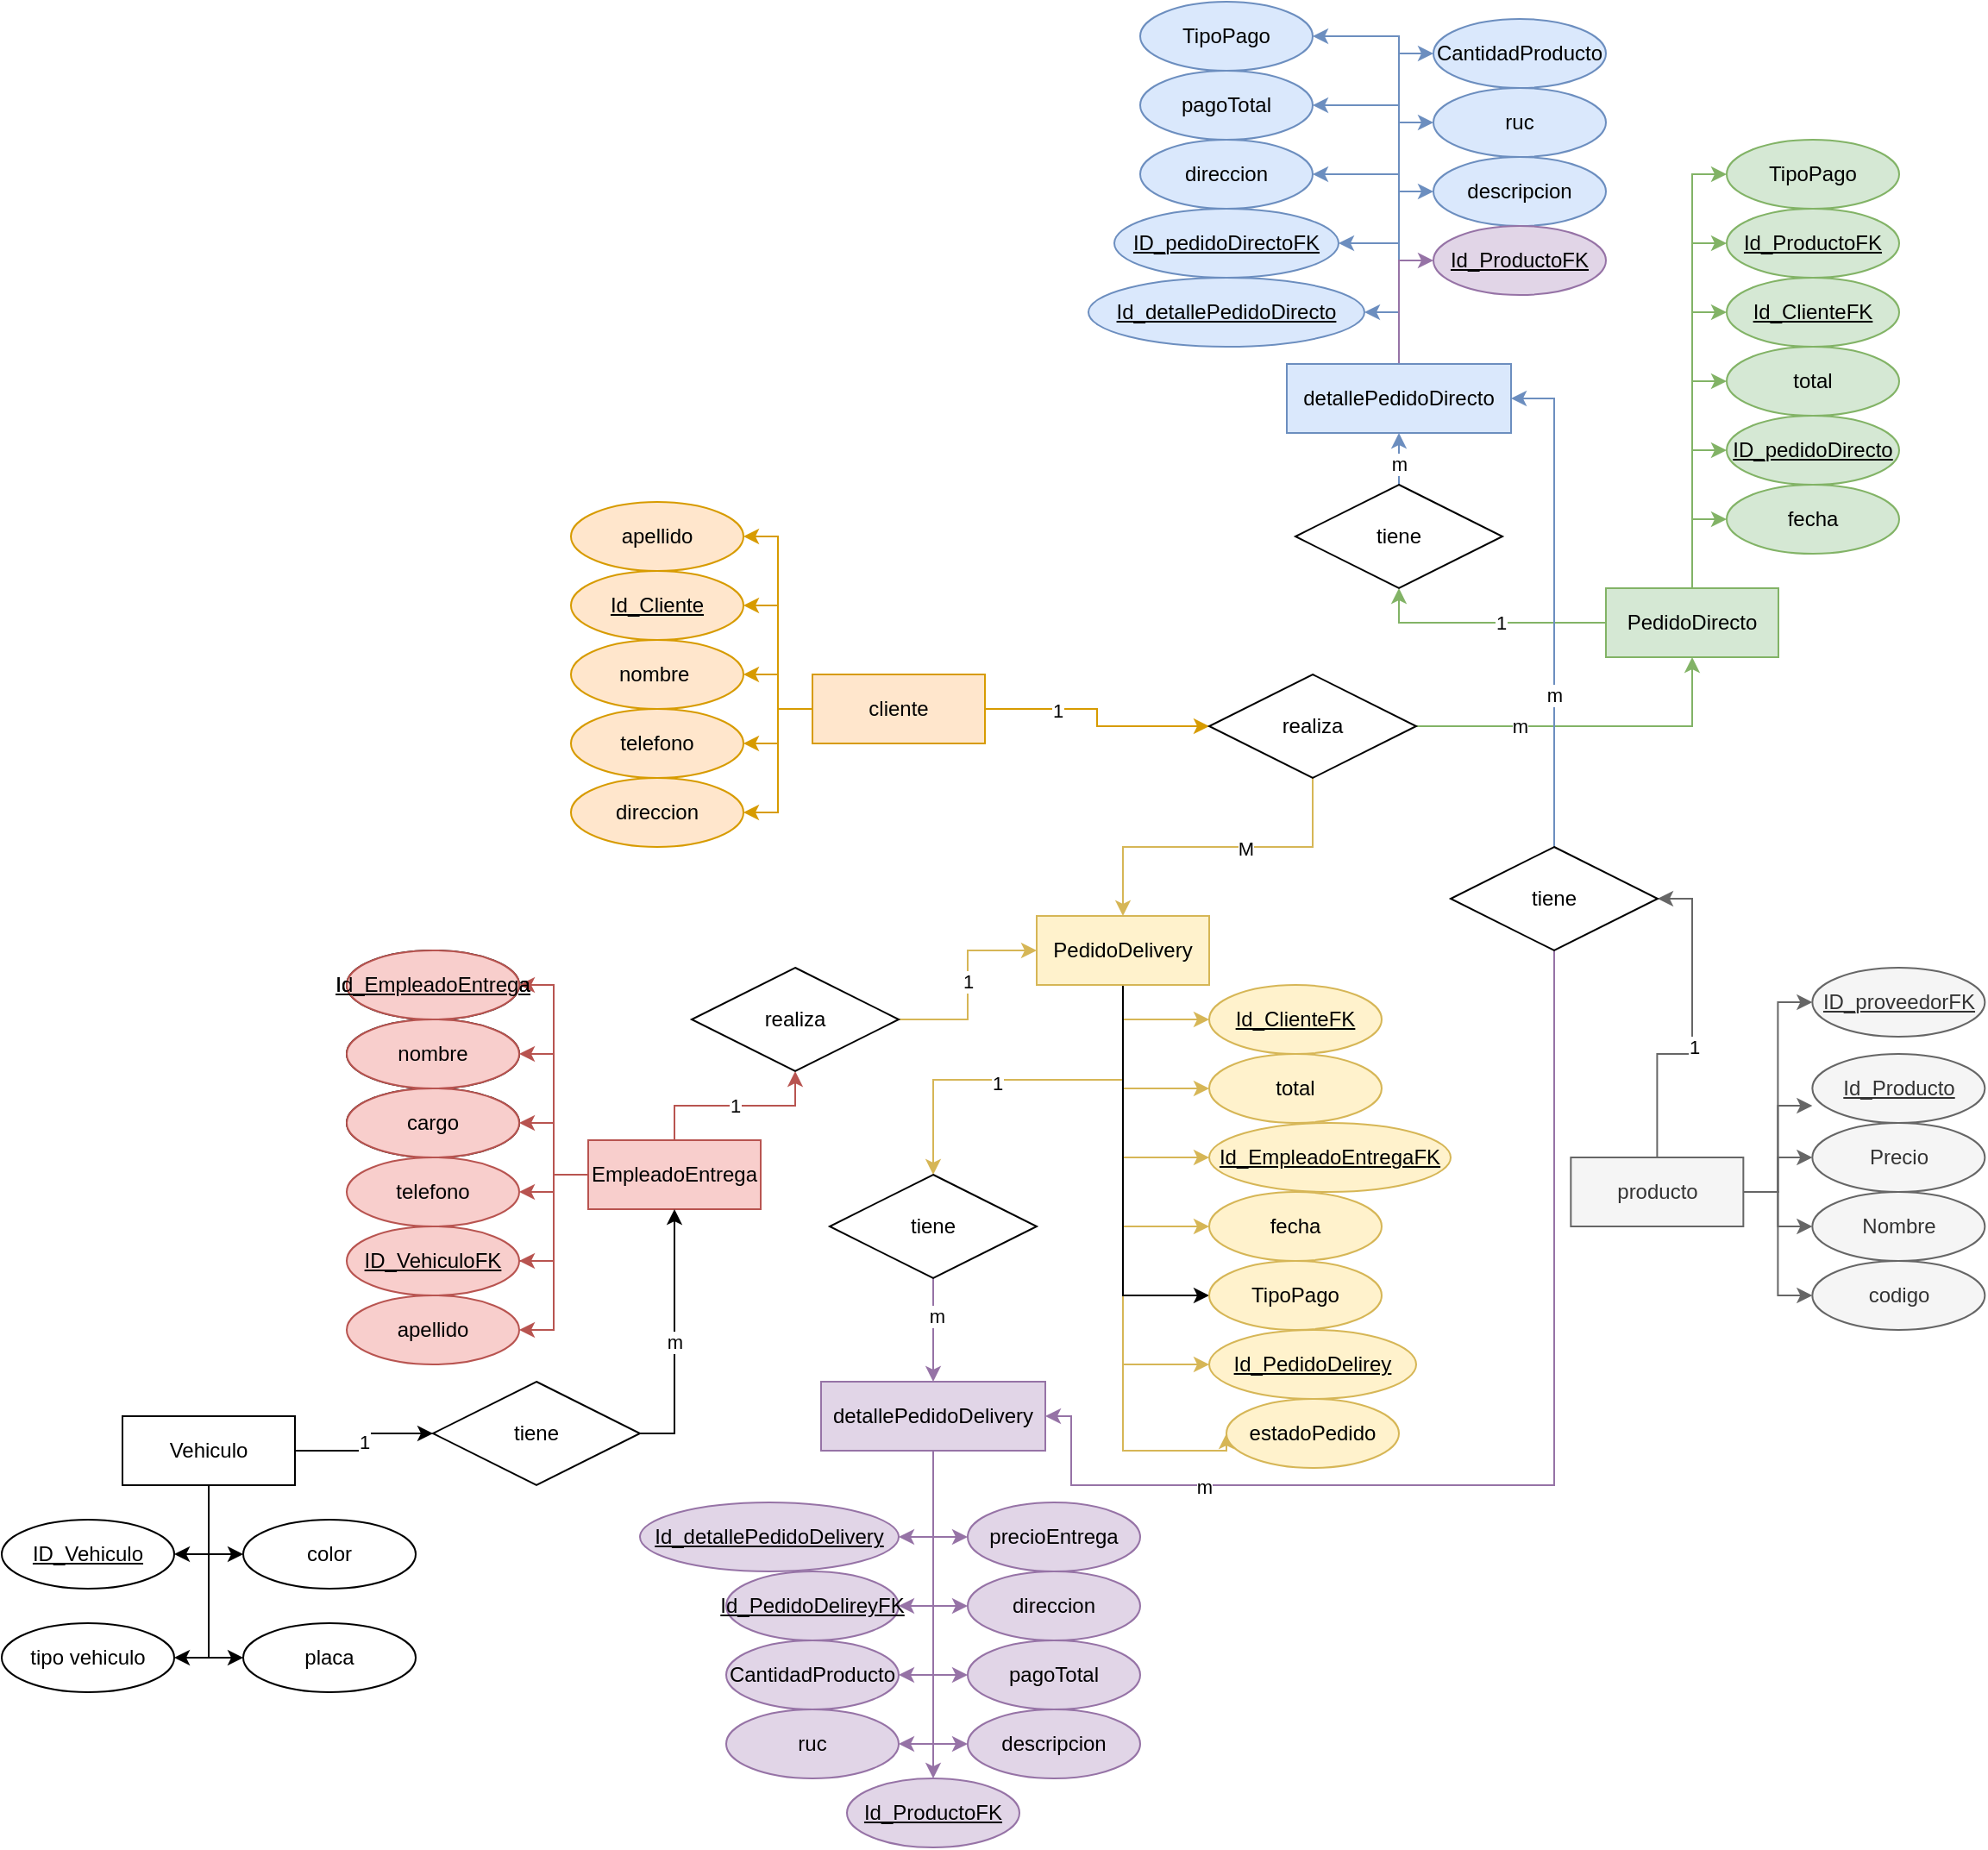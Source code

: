 <mxfile version="24.2.3" type="github">
  <diagram id="R2lEEEUBdFMjLlhIrx00" name="Page-1">
    <mxGraphModel dx="1793" dy="965" grid="1" gridSize="10" guides="1" tooltips="1" connect="1" arrows="1" fold="1" page="1" pageScale="1" pageWidth="850" pageHeight="1100" math="0" shadow="0" extFonts="Permanent Marker^https://fonts.googleapis.com/css?family=Permanent+Marker">
      <root>
        <mxCell id="0" />
        <mxCell id="1" parent="0" />
        <mxCell id="6cnE88lLgjxlfKHk2xWr-20" style="edgeStyle=orthogonalEdgeStyle;rounded=0;orthogonalLoop=1;jettySize=auto;html=1;entryX=1;entryY=0.5;entryDx=0;entryDy=0;fillColor=#ffe6cc;strokeColor=#d79b00;" edge="1" parent="1" source="6cnE88lLgjxlfKHk2xWr-2" target="6cnE88lLgjxlfKHk2xWr-16">
          <mxGeometry relative="1" as="geometry" />
        </mxCell>
        <mxCell id="6cnE88lLgjxlfKHk2xWr-21" style="edgeStyle=orthogonalEdgeStyle;rounded=0;orthogonalLoop=1;jettySize=auto;html=1;entryX=1;entryY=0.5;entryDx=0;entryDy=0;fillColor=#ffe6cc;strokeColor=#d79b00;" edge="1" parent="1" source="6cnE88lLgjxlfKHk2xWr-2" target="6cnE88lLgjxlfKHk2xWr-17">
          <mxGeometry relative="1" as="geometry" />
        </mxCell>
        <mxCell id="6cnE88lLgjxlfKHk2xWr-23" style="edgeStyle=orthogonalEdgeStyle;rounded=0;orthogonalLoop=1;jettySize=auto;html=1;entryX=1;entryY=0.5;entryDx=0;entryDy=0;fillColor=#ffe6cc;strokeColor=#d79b00;" edge="1" parent="1" source="6cnE88lLgjxlfKHk2xWr-2" target="6cnE88lLgjxlfKHk2xWr-18">
          <mxGeometry relative="1" as="geometry" />
        </mxCell>
        <mxCell id="6cnE88lLgjxlfKHk2xWr-24" style="edgeStyle=orthogonalEdgeStyle;rounded=0;orthogonalLoop=1;jettySize=auto;html=1;entryX=1;entryY=0.5;entryDx=0;entryDy=0;fillColor=#ffe6cc;strokeColor=#d79b00;" edge="1" parent="1" source="6cnE88lLgjxlfKHk2xWr-2" target="6cnE88lLgjxlfKHk2xWr-19">
          <mxGeometry relative="1" as="geometry" />
        </mxCell>
        <mxCell id="6cnE88lLgjxlfKHk2xWr-31" value="" style="edgeStyle=orthogonalEdgeStyle;rounded=0;orthogonalLoop=1;jettySize=auto;html=1;fillColor=#ffe6cc;strokeColor=#d79b00;" edge="1" parent="1" source="6cnE88lLgjxlfKHk2xWr-2" target="6cnE88lLgjxlfKHk2xWr-5">
          <mxGeometry relative="1" as="geometry" />
        </mxCell>
        <mxCell id="6cnE88lLgjxlfKHk2xWr-34" value="1" style="edgeLabel;html=1;align=center;verticalAlign=middle;resizable=0;points=[];" vertex="1" connectable="0" parent="6cnE88lLgjxlfKHk2xWr-31">
          <mxGeometry x="-0.407" y="-1" relative="1" as="geometry">
            <mxPoint as="offset" />
          </mxGeometry>
        </mxCell>
        <mxCell id="6cnE88lLgjxlfKHk2xWr-182" style="edgeStyle=orthogonalEdgeStyle;rounded=0;orthogonalLoop=1;jettySize=auto;html=1;entryX=1;entryY=0.5;entryDx=0;entryDy=0;fillColor=#ffe6cc;strokeColor=#d79b00;" edge="1" parent="1" source="6cnE88lLgjxlfKHk2xWr-2" target="6cnE88lLgjxlfKHk2xWr-181">
          <mxGeometry relative="1" as="geometry" />
        </mxCell>
        <mxCell id="6cnE88lLgjxlfKHk2xWr-2" value="cliente" style="whiteSpace=wrap;html=1;align=center;fillColor=#ffe6cc;strokeColor=#d79b00;" vertex="1" parent="1">
          <mxGeometry x="1020" y="420" width="100" height="40" as="geometry" />
        </mxCell>
        <mxCell id="6cnE88lLgjxlfKHk2xWr-35" style="edgeStyle=orthogonalEdgeStyle;rounded=0;orthogonalLoop=1;jettySize=auto;html=1;entryX=0;entryY=0.5;entryDx=0;entryDy=0;fillColor=#d5e8d4;strokeColor=#82b366;" edge="1" parent="1" source="6cnE88lLgjxlfKHk2xWr-3" target="6cnE88lLgjxlfKHk2xWr-29">
          <mxGeometry relative="1" as="geometry" />
        </mxCell>
        <mxCell id="6cnE88lLgjxlfKHk2xWr-36" style="edgeStyle=orthogonalEdgeStyle;rounded=0;orthogonalLoop=1;jettySize=auto;html=1;entryX=0;entryY=0.5;entryDx=0;entryDy=0;fillColor=#d5e8d4;strokeColor=#82b366;" edge="1" parent="1" source="6cnE88lLgjxlfKHk2xWr-3" target="6cnE88lLgjxlfKHk2xWr-28">
          <mxGeometry relative="1" as="geometry" />
        </mxCell>
        <mxCell id="6cnE88lLgjxlfKHk2xWr-37" style="edgeStyle=orthogonalEdgeStyle;rounded=0;orthogonalLoop=1;jettySize=auto;html=1;entryX=0;entryY=0.5;entryDx=0;entryDy=0;fillColor=#d5e8d4;strokeColor=#82b366;" edge="1" parent="1" source="6cnE88lLgjxlfKHk2xWr-3" target="6cnE88lLgjxlfKHk2xWr-30">
          <mxGeometry relative="1" as="geometry" />
        </mxCell>
        <mxCell id="6cnE88lLgjxlfKHk2xWr-67" style="edgeStyle=orthogonalEdgeStyle;rounded=0;orthogonalLoop=1;jettySize=auto;html=1;entryX=0;entryY=0.5;entryDx=0;entryDy=0;fillColor=#d5e8d4;strokeColor=#82b366;" edge="1" parent="1" source="6cnE88lLgjxlfKHk2xWr-3" target="6cnE88lLgjxlfKHk2xWr-41">
          <mxGeometry relative="1" as="geometry" />
        </mxCell>
        <mxCell id="6cnE88lLgjxlfKHk2xWr-68" style="edgeStyle=orthogonalEdgeStyle;rounded=0;orthogonalLoop=1;jettySize=auto;html=1;entryX=0;entryY=0.5;entryDx=0;entryDy=0;fillColor=#d5e8d4;strokeColor=#82b366;" edge="1" parent="1" source="6cnE88lLgjxlfKHk2xWr-3" target="6cnE88lLgjxlfKHk2xWr-64">
          <mxGeometry relative="1" as="geometry" />
        </mxCell>
        <mxCell id="6cnE88lLgjxlfKHk2xWr-117" style="edgeStyle=orthogonalEdgeStyle;rounded=0;orthogonalLoop=1;jettySize=auto;html=1;entryX=0.5;entryY=1;entryDx=0;entryDy=0;fillColor=#d5e8d4;strokeColor=#82b366;" edge="1" parent="1" source="6cnE88lLgjxlfKHk2xWr-3" target="6cnE88lLgjxlfKHk2xWr-116">
          <mxGeometry relative="1" as="geometry" />
        </mxCell>
        <mxCell id="6cnE88lLgjxlfKHk2xWr-143" value="1" style="edgeLabel;html=1;align=center;verticalAlign=middle;resizable=0;points=[];" vertex="1" connectable="0" parent="6cnE88lLgjxlfKHk2xWr-117">
          <mxGeometry x="-0.123" relative="1" as="geometry">
            <mxPoint as="offset" />
          </mxGeometry>
        </mxCell>
        <mxCell id="6cnE88lLgjxlfKHk2xWr-218" style="edgeStyle=orthogonalEdgeStyle;rounded=0;orthogonalLoop=1;jettySize=auto;html=1;entryX=0;entryY=0.5;entryDx=0;entryDy=0;fillColor=#d5e8d4;strokeColor=#82b366;" edge="1" parent="1" source="6cnE88lLgjxlfKHk2xWr-3" target="6cnE88lLgjxlfKHk2xWr-217">
          <mxGeometry relative="1" as="geometry" />
        </mxCell>
        <mxCell id="6cnE88lLgjxlfKHk2xWr-3" value="PedidoDirecto" style="whiteSpace=wrap;html=1;align=center;fillColor=#d5e8d4;strokeColor=#82b366;" vertex="1" parent="1">
          <mxGeometry x="1480" y="370" width="100" height="40" as="geometry" />
        </mxCell>
        <mxCell id="6cnE88lLgjxlfKHk2xWr-32" value="" style="edgeStyle=orthogonalEdgeStyle;rounded=0;orthogonalLoop=1;jettySize=auto;html=1;fillColor=#d5e8d4;strokeColor=#82b366;" edge="1" parent="1" source="6cnE88lLgjxlfKHk2xWr-5" target="6cnE88lLgjxlfKHk2xWr-3">
          <mxGeometry relative="1" as="geometry" />
        </mxCell>
        <mxCell id="6cnE88lLgjxlfKHk2xWr-33" value="m" style="edgeLabel;html=1;align=center;verticalAlign=middle;resizable=0;points=[];" vertex="1" connectable="0" parent="6cnE88lLgjxlfKHk2xWr-32">
          <mxGeometry x="-0.407" relative="1" as="geometry">
            <mxPoint as="offset" />
          </mxGeometry>
        </mxCell>
        <mxCell id="6cnE88lLgjxlfKHk2xWr-44" style="edgeStyle=orthogonalEdgeStyle;rounded=0;orthogonalLoop=1;jettySize=auto;html=1;entryX=0.5;entryY=0;entryDx=0;entryDy=0;fillColor=#fff2cc;strokeColor=#d6b656;" edge="1" parent="1" source="6cnE88lLgjxlfKHk2xWr-5" target="6cnE88lLgjxlfKHk2xWr-43">
          <mxGeometry relative="1" as="geometry" />
        </mxCell>
        <mxCell id="6cnE88lLgjxlfKHk2xWr-45" value="M" style="edgeLabel;html=1;align=center;verticalAlign=middle;resizable=0;points=[];" vertex="1" connectable="0" parent="6cnE88lLgjxlfKHk2xWr-44">
          <mxGeometry x="-0.161" y="1" relative="1" as="geometry">
            <mxPoint as="offset" />
          </mxGeometry>
        </mxCell>
        <mxCell id="6cnE88lLgjxlfKHk2xWr-5" value="realiza" style="shape=rhombus;perimeter=rhombusPerimeter;whiteSpace=wrap;html=1;align=center;" vertex="1" parent="1">
          <mxGeometry x="1250" y="420" width="120" height="60" as="geometry" />
        </mxCell>
        <mxCell id="6cnE88lLgjxlfKHk2xWr-73" style="edgeStyle=orthogonalEdgeStyle;rounded=0;orthogonalLoop=1;jettySize=auto;html=1;entryX=1;entryY=0.5;entryDx=0;entryDy=0;fillColor=#f5f5f5;strokeColor=#666666;" edge="1" parent="1" source="6cnE88lLgjxlfKHk2xWr-10" target="6cnE88lLgjxlfKHk2xWr-72">
          <mxGeometry relative="1" as="geometry" />
        </mxCell>
        <mxCell id="6cnE88lLgjxlfKHk2xWr-77" value="1" style="edgeLabel;html=1;align=center;verticalAlign=middle;resizable=0;points=[];" vertex="1" connectable="0" parent="6cnE88lLgjxlfKHk2xWr-73">
          <mxGeometry x="-0.109" y="-1" relative="1" as="geometry">
            <mxPoint as="offset" />
          </mxGeometry>
        </mxCell>
        <mxCell id="6cnE88lLgjxlfKHk2xWr-94" style="edgeStyle=orthogonalEdgeStyle;rounded=0;orthogonalLoop=1;jettySize=auto;html=1;entryX=0;entryY=0.5;entryDx=0;entryDy=0;fillColor=#f5f5f5;strokeColor=#666666;" edge="1" parent="1" source="6cnE88lLgjxlfKHk2xWr-10" target="6cnE88lLgjxlfKHk2xWr-56">
          <mxGeometry relative="1" as="geometry" />
        </mxCell>
        <mxCell id="6cnE88lLgjxlfKHk2xWr-95" style="edgeStyle=orthogonalEdgeStyle;rounded=0;orthogonalLoop=1;jettySize=auto;html=1;fillColor=#f5f5f5;strokeColor=#666666;" edge="1" parent="1" source="6cnE88lLgjxlfKHk2xWr-10" target="6cnE88lLgjxlfKHk2xWr-57">
          <mxGeometry relative="1" as="geometry" />
        </mxCell>
        <mxCell id="6cnE88lLgjxlfKHk2xWr-97" style="edgeStyle=orthogonalEdgeStyle;rounded=0;orthogonalLoop=1;jettySize=auto;html=1;entryX=0;entryY=0.5;entryDx=0;entryDy=0;fillColor=#f5f5f5;strokeColor=#666666;" edge="1" parent="1" source="6cnE88lLgjxlfKHk2xWr-10" target="6cnE88lLgjxlfKHk2xWr-92">
          <mxGeometry relative="1" as="geometry" />
        </mxCell>
        <mxCell id="6cnE88lLgjxlfKHk2xWr-138" style="edgeStyle=orthogonalEdgeStyle;rounded=0;orthogonalLoop=1;jettySize=auto;html=1;entryX=0;entryY=0.5;entryDx=0;entryDy=0;fillColor=#f5f5f5;strokeColor=#666666;" edge="1" parent="1" source="6cnE88lLgjxlfKHk2xWr-10" target="6cnE88lLgjxlfKHk2xWr-137">
          <mxGeometry relative="1" as="geometry" />
        </mxCell>
        <mxCell id="6cnE88lLgjxlfKHk2xWr-10" value="producto" style="whiteSpace=wrap;html=1;align=center;fillColor=#f5f5f5;fontColor=#333333;strokeColor=#666666;" vertex="1" parent="1">
          <mxGeometry x="1459.67" y="700" width="100" height="40" as="geometry" />
        </mxCell>
        <mxCell id="6cnE88lLgjxlfKHk2xWr-128" style="edgeStyle=orthogonalEdgeStyle;rounded=0;orthogonalLoop=1;jettySize=auto;html=1;entryX=1;entryY=0.5;entryDx=0;entryDy=0;fillColor=#dae8fc;strokeColor=#6c8ebf;" edge="1" parent="1" source="6cnE88lLgjxlfKHk2xWr-12" target="6cnE88lLgjxlfKHk2xWr-115">
          <mxGeometry relative="1" as="geometry" />
        </mxCell>
        <mxCell id="6cnE88lLgjxlfKHk2xWr-129" style="edgeStyle=orthogonalEdgeStyle;rounded=0;orthogonalLoop=1;jettySize=auto;html=1;entryX=1;entryY=0.5;entryDx=0;entryDy=0;fillColor=#dae8fc;strokeColor=#6c8ebf;" edge="1" parent="1" source="6cnE88lLgjxlfKHk2xWr-12" target="6cnE88lLgjxlfKHk2xWr-119">
          <mxGeometry relative="1" as="geometry" />
        </mxCell>
        <mxCell id="6cnE88lLgjxlfKHk2xWr-130" style="edgeStyle=orthogonalEdgeStyle;rounded=0;orthogonalLoop=1;jettySize=auto;html=1;entryX=1;entryY=0.5;entryDx=0;entryDy=0;fillColor=#dae8fc;strokeColor=#6c8ebf;" edge="1" parent="1" source="6cnE88lLgjxlfKHk2xWr-12" target="6cnE88lLgjxlfKHk2xWr-120">
          <mxGeometry relative="1" as="geometry" />
        </mxCell>
        <mxCell id="6cnE88lLgjxlfKHk2xWr-131" style="edgeStyle=orthogonalEdgeStyle;rounded=0;orthogonalLoop=1;jettySize=auto;html=1;entryX=1;entryY=0.5;entryDx=0;entryDy=0;fillColor=#dae8fc;strokeColor=#6c8ebf;" edge="1" parent="1" source="6cnE88lLgjxlfKHk2xWr-12" target="6cnE88lLgjxlfKHk2xWr-121">
          <mxGeometry relative="1" as="geometry" />
        </mxCell>
        <mxCell id="6cnE88lLgjxlfKHk2xWr-132" style="edgeStyle=orthogonalEdgeStyle;rounded=0;orthogonalLoop=1;jettySize=auto;html=1;entryX=1;entryY=0.5;entryDx=0;entryDy=0;fillColor=#dae8fc;strokeColor=#6c8ebf;" edge="1" parent="1" source="6cnE88lLgjxlfKHk2xWr-12" target="6cnE88lLgjxlfKHk2xWr-122">
          <mxGeometry relative="1" as="geometry" />
        </mxCell>
        <mxCell id="6cnE88lLgjxlfKHk2xWr-178" style="edgeStyle=orthogonalEdgeStyle;rounded=0;orthogonalLoop=1;jettySize=auto;html=1;entryX=0;entryY=0.5;entryDx=0;entryDy=0;fillColor=#dae8fc;strokeColor=#6c8ebf;" edge="1" parent="1" source="6cnE88lLgjxlfKHk2xWr-12" target="6cnE88lLgjxlfKHk2xWr-123">
          <mxGeometry relative="1" as="geometry" />
        </mxCell>
        <mxCell id="6cnE88lLgjxlfKHk2xWr-179" style="edgeStyle=orthogonalEdgeStyle;rounded=0;orthogonalLoop=1;jettySize=auto;html=1;entryX=0;entryY=0.5;entryDx=0;entryDy=0;fillColor=#dae8fc;strokeColor=#6c8ebf;" edge="1" parent="1" source="6cnE88lLgjxlfKHk2xWr-12" target="6cnE88lLgjxlfKHk2xWr-126">
          <mxGeometry relative="1" as="geometry" />
        </mxCell>
        <mxCell id="6cnE88lLgjxlfKHk2xWr-180" style="edgeStyle=orthogonalEdgeStyle;rounded=0;orthogonalLoop=1;jettySize=auto;html=1;entryX=0;entryY=0.5;entryDx=0;entryDy=0;fillColor=#dae8fc;strokeColor=#6c8ebf;" edge="1" parent="1" source="6cnE88lLgjxlfKHk2xWr-12" target="6cnE88lLgjxlfKHk2xWr-124">
          <mxGeometry relative="1" as="geometry" />
        </mxCell>
        <mxCell id="6cnE88lLgjxlfKHk2xWr-227" style="edgeStyle=orthogonalEdgeStyle;rounded=0;orthogonalLoop=1;jettySize=auto;html=1;entryX=0;entryY=0.5;entryDx=0;entryDy=0;fillColor=#e1d5e7;strokeColor=#9673a6;" edge="1" parent="1" source="6cnE88lLgjxlfKHk2xWr-12" target="6cnE88lLgjxlfKHk2xWr-226">
          <mxGeometry relative="1" as="geometry" />
        </mxCell>
        <mxCell id="6cnE88lLgjxlfKHk2xWr-12" value="detallePedidoDirecto" style="whiteSpace=wrap;html=1;align=center;fillColor=#dae8fc;strokeColor=#6c8ebf;" vertex="1" parent="1">
          <mxGeometry x="1295" y="240" width="130" height="40" as="geometry" />
        </mxCell>
        <mxCell id="6cnE88lLgjxlfKHk2xWr-16" value="Id_Cliente" style="ellipse;whiteSpace=wrap;html=1;align=center;fontStyle=4;fillColor=#ffe6cc;strokeColor=#d79b00;" vertex="1" parent="1">
          <mxGeometry x="880" y="360" width="100" height="40" as="geometry" />
        </mxCell>
        <mxCell id="6cnE88lLgjxlfKHk2xWr-17" value="nombre&amp;nbsp;" style="ellipse;whiteSpace=wrap;html=1;align=center;fillColor=#ffe6cc;strokeColor=#d79b00;" vertex="1" parent="1">
          <mxGeometry x="880" y="400" width="100" height="40" as="geometry" />
        </mxCell>
        <mxCell id="6cnE88lLgjxlfKHk2xWr-18" value="telefono" style="ellipse;whiteSpace=wrap;html=1;align=center;fillColor=#ffe6cc;strokeColor=#d79b00;" vertex="1" parent="1">
          <mxGeometry x="880" y="440" width="100" height="40" as="geometry" />
        </mxCell>
        <mxCell id="6cnE88lLgjxlfKHk2xWr-19" value="direccion" style="ellipse;whiteSpace=wrap;html=1;align=center;fillColor=#ffe6cc;strokeColor=#d79b00;" vertex="1" parent="1">
          <mxGeometry x="880" y="480" width="100" height="40" as="geometry" />
        </mxCell>
        <mxCell id="6cnE88lLgjxlfKHk2xWr-28" value="ID_pedidoDirecto" style="ellipse;whiteSpace=wrap;html=1;align=center;fontStyle=4;fillColor=#d5e8d4;strokeColor=#82b366;" vertex="1" parent="1">
          <mxGeometry x="1550" y="270" width="100" height="40" as="geometry" />
        </mxCell>
        <mxCell id="6cnE88lLgjxlfKHk2xWr-29" value="fecha" style="ellipse;whiteSpace=wrap;html=1;align=center;fillColor=#d5e8d4;strokeColor=#82b366;" vertex="1" parent="1">
          <mxGeometry x="1550" y="310" width="100" height="40" as="geometry" />
        </mxCell>
        <mxCell id="6cnE88lLgjxlfKHk2xWr-30" value="total" style="ellipse;whiteSpace=wrap;html=1;align=center;fillColor=#d5e8d4;strokeColor=#82b366;" vertex="1" parent="1">
          <mxGeometry x="1550" y="230" width="100" height="40" as="geometry" />
        </mxCell>
        <mxCell id="6cnE88lLgjxlfKHk2xWr-41" value="Id_ClienteFK" style="ellipse;whiteSpace=wrap;html=1;align=center;fontStyle=4;fillColor=#d5e8d4;strokeColor=#82b366;" vertex="1" parent="1">
          <mxGeometry x="1550" y="190" width="100" height="40" as="geometry" />
        </mxCell>
        <mxCell id="6cnE88lLgjxlfKHk2xWr-50" style="edgeStyle=orthogonalEdgeStyle;rounded=0;orthogonalLoop=1;jettySize=auto;html=1;entryX=0;entryY=0.5;entryDx=0;entryDy=0;fillColor=#fff2cc;strokeColor=#d6b656;" edge="1" parent="1" source="6cnE88lLgjxlfKHk2xWr-43" target="6cnE88lLgjxlfKHk2xWr-49">
          <mxGeometry relative="1" as="geometry" />
        </mxCell>
        <mxCell id="6cnE88lLgjxlfKHk2xWr-51" style="edgeStyle=orthogonalEdgeStyle;rounded=0;orthogonalLoop=1;jettySize=auto;html=1;entryX=0;entryY=0.5;entryDx=0;entryDy=0;fillColor=#fff2cc;strokeColor=#d6b656;" edge="1" parent="1" source="6cnE88lLgjxlfKHk2xWr-43" target="6cnE88lLgjxlfKHk2xWr-48">
          <mxGeometry relative="1" as="geometry" />
        </mxCell>
        <mxCell id="6cnE88lLgjxlfKHk2xWr-52" style="edgeStyle=orthogonalEdgeStyle;rounded=0;orthogonalLoop=1;jettySize=auto;html=1;entryX=0;entryY=0.5;entryDx=0;entryDy=0;fillColor=#fff2cc;strokeColor=#d6b656;" edge="1" parent="1" source="6cnE88lLgjxlfKHk2xWr-43" target="6cnE88lLgjxlfKHk2xWr-46">
          <mxGeometry relative="1" as="geometry" />
        </mxCell>
        <mxCell id="6cnE88lLgjxlfKHk2xWr-53" style="edgeStyle=orthogonalEdgeStyle;rounded=0;orthogonalLoop=1;jettySize=auto;html=1;entryX=0;entryY=0.5;entryDx=0;entryDy=0;fillColor=#fff2cc;strokeColor=#d6b656;" edge="1" parent="1" source="6cnE88lLgjxlfKHk2xWr-43" target="6cnE88lLgjxlfKHk2xWr-47">
          <mxGeometry relative="1" as="geometry" />
        </mxCell>
        <mxCell id="6cnE88lLgjxlfKHk2xWr-150" style="edgeStyle=orthogonalEdgeStyle;rounded=0;orthogonalLoop=1;jettySize=auto;html=1;entryX=0;entryY=0.5;entryDx=0;entryDy=0;fillColor=#fff2cc;strokeColor=#d6b656;" edge="1" parent="1" source="6cnE88lLgjxlfKHk2xWr-43" target="6cnE88lLgjxlfKHk2xWr-149">
          <mxGeometry relative="1" as="geometry" />
        </mxCell>
        <mxCell id="6cnE88lLgjxlfKHk2xWr-166" style="edgeStyle=orthogonalEdgeStyle;rounded=0;orthogonalLoop=1;jettySize=auto;html=1;entryX=0.5;entryY=0;entryDx=0;entryDy=0;fillColor=#fff2cc;strokeColor=#d6b656;" edge="1" parent="1" source="6cnE88lLgjxlfKHk2xWr-43" target="6cnE88lLgjxlfKHk2xWr-141">
          <mxGeometry relative="1" as="geometry" />
        </mxCell>
        <mxCell id="6cnE88lLgjxlfKHk2xWr-168" value="1" style="edgeLabel;html=1;align=center;verticalAlign=middle;resizable=0;points=[];" vertex="1" connectable="0" parent="6cnE88lLgjxlfKHk2xWr-166">
          <mxGeometry x="0.164" y="2" relative="1" as="geometry">
            <mxPoint as="offset" />
          </mxGeometry>
        </mxCell>
        <mxCell id="6cnE88lLgjxlfKHk2xWr-198" style="edgeStyle=orthogonalEdgeStyle;rounded=0;orthogonalLoop=1;jettySize=auto;html=1;entryX=0;entryY=0.5;entryDx=0;entryDy=0;fillColor=#fff2cc;strokeColor=#d6b656;" edge="1" parent="1" source="6cnE88lLgjxlfKHk2xWr-43" target="6cnE88lLgjxlfKHk2xWr-197">
          <mxGeometry relative="1" as="geometry">
            <Array as="points">
              <mxPoint x="1200" y="870" />
            </Array>
          </mxGeometry>
        </mxCell>
        <mxCell id="6cnE88lLgjxlfKHk2xWr-223" style="edgeStyle=orthogonalEdgeStyle;rounded=0;orthogonalLoop=1;jettySize=auto;html=1;entryX=0;entryY=0.5;entryDx=0;entryDy=0;" edge="1" parent="1" source="6cnE88lLgjxlfKHk2xWr-43" target="6cnE88lLgjxlfKHk2xWr-215">
          <mxGeometry relative="1" as="geometry" />
        </mxCell>
        <mxCell id="6cnE88lLgjxlfKHk2xWr-43" value="PedidoDelivery" style="whiteSpace=wrap;html=1;align=center;fillColor=#fff2cc;strokeColor=#d6b656;" vertex="1" parent="1">
          <mxGeometry x="1150" y="560" width="100" height="40" as="geometry" />
        </mxCell>
        <mxCell id="6cnE88lLgjxlfKHk2xWr-46" value="Id_EmpleadoEntregaFK" style="ellipse;whiteSpace=wrap;html=1;align=center;fontStyle=4;fillColor=#fff2cc;strokeColor=#d6b656;" vertex="1" parent="1">
          <mxGeometry x="1250" y="680" width="140" height="40" as="geometry" />
        </mxCell>
        <mxCell id="6cnE88lLgjxlfKHk2xWr-47" value="fecha" style="ellipse;whiteSpace=wrap;html=1;align=center;fillColor=#fff2cc;strokeColor=#d6b656;" vertex="1" parent="1">
          <mxGeometry x="1250" y="720" width="100" height="40" as="geometry" />
        </mxCell>
        <mxCell id="6cnE88lLgjxlfKHk2xWr-48" value="total" style="ellipse;whiteSpace=wrap;html=1;align=center;fillColor=#fff2cc;strokeColor=#d6b656;" vertex="1" parent="1">
          <mxGeometry x="1250" y="640" width="100" height="40" as="geometry" />
        </mxCell>
        <mxCell id="6cnE88lLgjxlfKHk2xWr-49" value="Id_ClienteFK" style="ellipse;whiteSpace=wrap;html=1;align=center;fontStyle=4;fillColor=#fff2cc;strokeColor=#d6b656;" vertex="1" parent="1">
          <mxGeometry x="1250" y="600" width="100" height="40" as="geometry" />
        </mxCell>
        <mxCell id="6cnE88lLgjxlfKHk2xWr-55" value="Id_Producto" style="ellipse;whiteSpace=wrap;html=1;align=center;fontStyle=4;fillColor=#f5f5f5;fontColor=#333333;strokeColor=#666666;" vertex="1" parent="1">
          <mxGeometry x="1599.67" y="640" width="100" height="40" as="geometry" />
        </mxCell>
        <mxCell id="6cnE88lLgjxlfKHk2xWr-56" value="Nombre" style="ellipse;whiteSpace=wrap;html=1;align=center;fillColor=#f5f5f5;fontColor=#333333;strokeColor=#666666;" vertex="1" parent="1">
          <mxGeometry x="1599.67" y="720" width="100" height="40" as="geometry" />
        </mxCell>
        <mxCell id="6cnE88lLgjxlfKHk2xWr-57" value="Precio" style="ellipse;whiteSpace=wrap;html=1;align=center;fillColor=#f5f5f5;fontColor=#333333;strokeColor=#666666;" vertex="1" parent="1">
          <mxGeometry x="1599.67" y="680" width="100" height="40" as="geometry" />
        </mxCell>
        <mxCell id="6cnE88lLgjxlfKHk2xWr-64" value="Id_ProductoFK" style="ellipse;whiteSpace=wrap;html=1;align=center;fontStyle=4;fillColor=#d5e8d4;strokeColor=#82b366;" vertex="1" parent="1">
          <mxGeometry x="1550" y="150" width="100" height="40" as="geometry" />
        </mxCell>
        <mxCell id="6cnE88lLgjxlfKHk2xWr-219" style="edgeStyle=orthogonalEdgeStyle;rounded=0;orthogonalLoop=1;jettySize=auto;html=1;entryX=1;entryY=0.5;entryDx=0;entryDy=0;fillColor=#dae8fc;strokeColor=#6c8ebf;" edge="1" parent="1" source="6cnE88lLgjxlfKHk2xWr-72" target="6cnE88lLgjxlfKHk2xWr-12">
          <mxGeometry relative="1" as="geometry" />
        </mxCell>
        <mxCell id="6cnE88lLgjxlfKHk2xWr-222" value="m" style="edgeLabel;html=1;align=center;verticalAlign=middle;resizable=0;points=[];" vertex="1" connectable="0" parent="6cnE88lLgjxlfKHk2xWr-219">
          <mxGeometry x="-0.379" relative="1" as="geometry">
            <mxPoint as="offset" />
          </mxGeometry>
        </mxCell>
        <mxCell id="6cnE88lLgjxlfKHk2xWr-220" style="edgeStyle=orthogonalEdgeStyle;rounded=0;orthogonalLoop=1;jettySize=auto;html=1;entryX=1;entryY=0.5;entryDx=0;entryDy=0;fillColor=#e1d5e7;strokeColor=#9673a6;" edge="1" parent="1" source="6cnE88lLgjxlfKHk2xWr-72" target="6cnE88lLgjxlfKHk2xWr-140">
          <mxGeometry relative="1" as="geometry">
            <Array as="points">
              <mxPoint x="1450" y="890" />
              <mxPoint x="1170" y="890" />
              <mxPoint x="1170" y="850" />
            </Array>
          </mxGeometry>
        </mxCell>
        <mxCell id="6cnE88lLgjxlfKHk2xWr-221" value="m" style="edgeLabel;html=1;align=center;verticalAlign=middle;resizable=0;points=[];" vertex="1" connectable="0" parent="6cnE88lLgjxlfKHk2xWr-220">
          <mxGeometry x="0.591" y="1" relative="1" as="geometry">
            <mxPoint as="offset" />
          </mxGeometry>
        </mxCell>
        <mxCell id="6cnE88lLgjxlfKHk2xWr-72" value="tiene" style="shape=rhombus;perimeter=rhombusPerimeter;whiteSpace=wrap;html=1;align=center;" vertex="1" parent="1">
          <mxGeometry x="1390" y="520" width="120" height="60" as="geometry" />
        </mxCell>
        <mxCell id="6cnE88lLgjxlfKHk2xWr-92" value="ID_proveedorFK" style="ellipse;whiteSpace=wrap;html=1;align=center;fontStyle=4;fillColor=#f5f5f5;fontColor=#333333;strokeColor=#666666;" vertex="1" parent="1">
          <mxGeometry x="1599.67" y="590" width="100" height="40" as="geometry" />
        </mxCell>
        <mxCell id="6cnE88lLgjxlfKHk2xWr-96" style="edgeStyle=orthogonalEdgeStyle;rounded=0;orthogonalLoop=1;jettySize=auto;html=1;entryX=0;entryY=0.75;entryDx=0;entryDy=0;entryPerimeter=0;fillColor=#f5f5f5;strokeColor=#666666;" edge="1" parent="1" source="6cnE88lLgjxlfKHk2xWr-10" target="6cnE88lLgjxlfKHk2xWr-55">
          <mxGeometry relative="1" as="geometry" />
        </mxCell>
        <mxCell id="6cnE88lLgjxlfKHk2xWr-106" style="edgeStyle=orthogonalEdgeStyle;rounded=0;orthogonalLoop=1;jettySize=auto;html=1;entryX=1;entryY=0.5;entryDx=0;entryDy=0;fillColor=#f8cecc;strokeColor=#b85450;" edge="1" parent="1" source="6cnE88lLgjxlfKHk2xWr-99" target="6cnE88lLgjxlfKHk2xWr-100">
          <mxGeometry relative="1" as="geometry" />
        </mxCell>
        <mxCell id="6cnE88lLgjxlfKHk2xWr-107" style="edgeStyle=orthogonalEdgeStyle;rounded=0;orthogonalLoop=1;jettySize=auto;html=1;entryX=1;entryY=0.5;entryDx=0;entryDy=0;fillColor=#f8cecc;strokeColor=#b85450;" edge="1" parent="1" source="6cnE88lLgjxlfKHk2xWr-99" target="6cnE88lLgjxlfKHk2xWr-101">
          <mxGeometry relative="1" as="geometry" />
        </mxCell>
        <mxCell id="6cnE88lLgjxlfKHk2xWr-108" style="edgeStyle=orthogonalEdgeStyle;rounded=0;orthogonalLoop=1;jettySize=auto;html=1;entryX=1;entryY=0.5;entryDx=0;entryDy=0;fillColor=#f8cecc;strokeColor=#b85450;" edge="1" parent="1" source="6cnE88lLgjxlfKHk2xWr-99" target="6cnE88lLgjxlfKHk2xWr-102">
          <mxGeometry relative="1" as="geometry" />
        </mxCell>
        <mxCell id="6cnE88lLgjxlfKHk2xWr-109" style="edgeStyle=orthogonalEdgeStyle;rounded=0;orthogonalLoop=1;jettySize=auto;html=1;entryX=1;entryY=0.5;entryDx=0;entryDy=0;fillColor=#f8cecc;strokeColor=#b85450;" edge="1" parent="1" source="6cnE88lLgjxlfKHk2xWr-186" target="6cnE88lLgjxlfKHk2xWr-105">
          <mxGeometry relative="1" as="geometry" />
        </mxCell>
        <mxCell id="6cnE88lLgjxlfKHk2xWr-111" style="edgeStyle=orthogonalEdgeStyle;rounded=0;orthogonalLoop=1;jettySize=auto;html=1;fillColor=#f8cecc;strokeColor=#b85450;" edge="1" parent="1" source="6cnE88lLgjxlfKHk2xWr-99" target="6cnE88lLgjxlfKHk2xWr-110">
          <mxGeometry relative="1" as="geometry" />
        </mxCell>
        <mxCell id="6cnE88lLgjxlfKHk2xWr-113" value="1" style="edgeLabel;html=1;align=center;verticalAlign=middle;resizable=0;points=[];" vertex="1" connectable="0" parent="6cnE88lLgjxlfKHk2xWr-111">
          <mxGeometry x="0.004" relative="1" as="geometry">
            <mxPoint as="offset" />
          </mxGeometry>
        </mxCell>
        <mxCell id="6cnE88lLgjxlfKHk2xWr-184" style="edgeStyle=orthogonalEdgeStyle;rounded=0;orthogonalLoop=1;jettySize=auto;html=1;entryX=1;entryY=0.5;entryDx=0;entryDy=0;fillColor=#f8cecc;strokeColor=#b85450;" edge="1" parent="1" source="6cnE88lLgjxlfKHk2xWr-99" target="6cnE88lLgjxlfKHk2xWr-183">
          <mxGeometry relative="1" as="geometry" />
        </mxCell>
        <mxCell id="6cnE88lLgjxlfKHk2xWr-99" value="EmpleadoEntrega" style="whiteSpace=wrap;html=1;align=center;fillColor=#f8cecc;strokeColor=#b85450;" vertex="1" parent="1">
          <mxGeometry x="890" y="690" width="100" height="40" as="geometry" />
        </mxCell>
        <mxCell id="6cnE88lLgjxlfKHk2xWr-100" value="Id_EmpleadoEntrega" style="ellipse;whiteSpace=wrap;html=1;align=center;fontStyle=4;" vertex="1" parent="1">
          <mxGeometry x="750" y="580" width="100" height="40" as="geometry" />
        </mxCell>
        <mxCell id="6cnE88lLgjxlfKHk2xWr-101" value="nombre" style="ellipse;whiteSpace=wrap;html=1;align=center;" vertex="1" parent="1">
          <mxGeometry x="750" y="620" width="100" height="40" as="geometry" />
        </mxCell>
        <mxCell id="6cnE88lLgjxlfKHk2xWr-102" value="cargo" style="ellipse;whiteSpace=wrap;html=1;align=center;" vertex="1" parent="1">
          <mxGeometry x="750" y="660" width="100" height="40" as="geometry" />
        </mxCell>
        <mxCell id="6cnE88lLgjxlfKHk2xWr-105" value="telefono" style="ellipse;whiteSpace=wrap;html=1;align=center;fillColor=#f8cecc;strokeColor=#b85450;" vertex="1" parent="1">
          <mxGeometry x="750" y="700" width="100" height="40" as="geometry" />
        </mxCell>
        <mxCell id="6cnE88lLgjxlfKHk2xWr-112" style="edgeStyle=orthogonalEdgeStyle;rounded=0;orthogonalLoop=1;jettySize=auto;html=1;fillColor=#fff2cc;strokeColor=#d6b656;" edge="1" parent="1" source="6cnE88lLgjxlfKHk2xWr-110" target="6cnE88lLgjxlfKHk2xWr-43">
          <mxGeometry relative="1" as="geometry" />
        </mxCell>
        <mxCell id="6cnE88lLgjxlfKHk2xWr-114" value="1" style="edgeLabel;html=1;align=center;verticalAlign=middle;resizable=0;points=[];" vertex="1" connectable="0" parent="6cnE88lLgjxlfKHk2xWr-112">
          <mxGeometry x="0.045" relative="1" as="geometry">
            <mxPoint as="offset" />
          </mxGeometry>
        </mxCell>
        <mxCell id="6cnE88lLgjxlfKHk2xWr-110" value="realiza" style="shape=rhombus;perimeter=rhombusPerimeter;whiteSpace=wrap;html=1;align=center;" vertex="1" parent="1">
          <mxGeometry x="950" y="590" width="120" height="60" as="geometry" />
        </mxCell>
        <mxCell id="6cnE88lLgjxlfKHk2xWr-115" value="Id_detallePedidoDirecto" style="ellipse;whiteSpace=wrap;html=1;align=center;fontStyle=4;fillColor=#dae8fc;strokeColor=#6c8ebf;" vertex="1" parent="1">
          <mxGeometry x="1180" y="190" width="160" height="40" as="geometry" />
        </mxCell>
        <mxCell id="6cnE88lLgjxlfKHk2xWr-118" style="edgeStyle=orthogonalEdgeStyle;rounded=0;orthogonalLoop=1;jettySize=auto;html=1;entryX=0.5;entryY=1;entryDx=0;entryDy=0;fillColor=#dae8fc;strokeColor=#6c8ebf;" edge="1" parent="1" source="6cnE88lLgjxlfKHk2xWr-116" target="6cnE88lLgjxlfKHk2xWr-12">
          <mxGeometry relative="1" as="geometry" />
        </mxCell>
        <mxCell id="6cnE88lLgjxlfKHk2xWr-142" value="m" style="edgeLabel;html=1;align=center;verticalAlign=middle;resizable=0;points=[];" vertex="1" connectable="0" parent="6cnE88lLgjxlfKHk2xWr-118">
          <mxGeometry x="0.107" relative="1" as="geometry">
            <mxPoint as="offset" />
          </mxGeometry>
        </mxCell>
        <mxCell id="6cnE88lLgjxlfKHk2xWr-116" value="tiene" style="shape=rhombus;perimeter=rhombusPerimeter;whiteSpace=wrap;html=1;align=center;" vertex="1" parent="1">
          <mxGeometry x="1300" y="310" width="120" height="60" as="geometry" />
        </mxCell>
        <mxCell id="6cnE88lLgjxlfKHk2xWr-119" value="ID_pedidoDirectoFK" style="ellipse;whiteSpace=wrap;html=1;align=center;fontStyle=4;fillColor=#dae8fc;strokeColor=#6c8ebf;" vertex="1" parent="1">
          <mxGeometry x="1195" y="150" width="130" height="40" as="geometry" />
        </mxCell>
        <mxCell id="6cnE88lLgjxlfKHk2xWr-120" value="direccion" style="ellipse;whiteSpace=wrap;html=1;align=center;fillColor=#dae8fc;strokeColor=#6c8ebf;" vertex="1" parent="1">
          <mxGeometry x="1210" y="110" width="100" height="40" as="geometry" />
        </mxCell>
        <mxCell id="6cnE88lLgjxlfKHk2xWr-121" value="pagoTotal" style="ellipse;whiteSpace=wrap;html=1;align=center;fillColor=#dae8fc;strokeColor=#6c8ebf;" vertex="1" parent="1">
          <mxGeometry x="1210" y="70" width="100" height="40" as="geometry" />
        </mxCell>
        <mxCell id="6cnE88lLgjxlfKHk2xWr-122" value="TipoPago" style="ellipse;whiteSpace=wrap;html=1;align=center;fillColor=#dae8fc;strokeColor=#6c8ebf;" vertex="1" parent="1">
          <mxGeometry x="1210" y="30" width="100" height="40" as="geometry" />
        </mxCell>
        <mxCell id="6cnE88lLgjxlfKHk2xWr-123" value="descripcion" style="ellipse;whiteSpace=wrap;html=1;align=center;fillColor=#dae8fc;strokeColor=#6c8ebf;" vertex="1" parent="1">
          <mxGeometry x="1380" y="120" width="100" height="40" as="geometry" />
        </mxCell>
        <mxCell id="6cnE88lLgjxlfKHk2xWr-124" value="CantidadProducto" style="ellipse;whiteSpace=wrap;html=1;align=center;fillColor=#dae8fc;strokeColor=#6c8ebf;" vertex="1" parent="1">
          <mxGeometry x="1380" y="40" width="100" height="40" as="geometry" />
        </mxCell>
        <mxCell id="6cnE88lLgjxlfKHk2xWr-126" value="ruc" style="ellipse;whiteSpace=wrap;html=1;align=center;fillColor=#dae8fc;strokeColor=#6c8ebf;" vertex="1" parent="1">
          <mxGeometry x="1380" y="80" width="100" height="40" as="geometry" />
        </mxCell>
        <mxCell id="6cnE88lLgjxlfKHk2xWr-137" value="codigo" style="ellipse;whiteSpace=wrap;html=1;align=center;fillColor=#f5f5f5;fontColor=#333333;strokeColor=#666666;" vertex="1" parent="1">
          <mxGeometry x="1599.67" y="760" width="100" height="40" as="geometry" />
        </mxCell>
        <mxCell id="6cnE88lLgjxlfKHk2xWr-158" style="edgeStyle=orthogonalEdgeStyle;rounded=0;orthogonalLoop=1;jettySize=auto;html=1;entryX=1;entryY=0.5;entryDx=0;entryDy=0;fillColor=#e1d5e7;strokeColor=#9673a6;" edge="1" parent="1" source="6cnE88lLgjxlfKHk2xWr-140" target="6cnE88lLgjxlfKHk2xWr-151">
          <mxGeometry relative="1" as="geometry" />
        </mxCell>
        <mxCell id="6cnE88lLgjxlfKHk2xWr-159" style="edgeStyle=orthogonalEdgeStyle;rounded=0;orthogonalLoop=1;jettySize=auto;html=1;entryX=1;entryY=0.5;entryDx=0;entryDy=0;fillColor=#e1d5e7;strokeColor=#9673a6;" edge="1" parent="1" source="6cnE88lLgjxlfKHk2xWr-140" target="6cnE88lLgjxlfKHk2xWr-147">
          <mxGeometry relative="1" as="geometry" />
        </mxCell>
        <mxCell id="6cnE88lLgjxlfKHk2xWr-160" style="edgeStyle=orthogonalEdgeStyle;rounded=0;orthogonalLoop=1;jettySize=auto;html=1;entryX=1;entryY=0.5;entryDx=0;entryDy=0;fillColor=#e1d5e7;strokeColor=#9673a6;" edge="1" parent="1" source="6cnE88lLgjxlfKHk2xWr-140" target="6cnE88lLgjxlfKHk2xWr-156">
          <mxGeometry relative="1" as="geometry" />
        </mxCell>
        <mxCell id="6cnE88lLgjxlfKHk2xWr-161" style="edgeStyle=orthogonalEdgeStyle;rounded=0;orthogonalLoop=1;jettySize=auto;html=1;entryX=1;entryY=0.5;entryDx=0;entryDy=0;fillColor=#e1d5e7;strokeColor=#9673a6;" edge="1" parent="1" source="6cnE88lLgjxlfKHk2xWr-140" target="6cnE88lLgjxlfKHk2xWr-157">
          <mxGeometry relative="1" as="geometry" />
        </mxCell>
        <mxCell id="6cnE88lLgjxlfKHk2xWr-170" style="edgeStyle=orthogonalEdgeStyle;rounded=0;orthogonalLoop=1;jettySize=auto;html=1;entryX=0;entryY=0.5;entryDx=0;entryDy=0;fillColor=#e1d5e7;strokeColor=#9673a6;" edge="1" parent="1" source="6cnE88lLgjxlfKHk2xWr-140" target="6cnE88lLgjxlfKHk2xWr-169">
          <mxGeometry relative="1" as="geometry" />
        </mxCell>
        <mxCell id="6cnE88lLgjxlfKHk2xWr-171" style="edgeStyle=orthogonalEdgeStyle;rounded=0;orthogonalLoop=1;jettySize=auto;html=1;entryX=0;entryY=0.5;entryDx=0;entryDy=0;fillColor=#e1d5e7;strokeColor=#9673a6;" edge="1" parent="1" source="6cnE88lLgjxlfKHk2xWr-140" target="6cnE88lLgjxlfKHk2xWr-152">
          <mxGeometry relative="1" as="geometry" />
        </mxCell>
        <mxCell id="6cnE88lLgjxlfKHk2xWr-172" style="edgeStyle=orthogonalEdgeStyle;rounded=0;orthogonalLoop=1;jettySize=auto;html=1;entryX=0;entryY=0.5;entryDx=0;entryDy=0;fillColor=#e1d5e7;strokeColor=#9673a6;" edge="1" parent="1" source="6cnE88lLgjxlfKHk2xWr-140" target="6cnE88lLgjxlfKHk2xWr-153">
          <mxGeometry relative="1" as="geometry" />
        </mxCell>
        <mxCell id="6cnE88lLgjxlfKHk2xWr-214" style="edgeStyle=orthogonalEdgeStyle;rounded=0;orthogonalLoop=1;jettySize=auto;html=1;entryX=0;entryY=0.5;entryDx=0;entryDy=0;fillColor=#e1d5e7;strokeColor=#9673a6;" edge="1" parent="1" source="6cnE88lLgjxlfKHk2xWr-140" target="6cnE88lLgjxlfKHk2xWr-155">
          <mxGeometry relative="1" as="geometry" />
        </mxCell>
        <mxCell id="6cnE88lLgjxlfKHk2xWr-225" style="edgeStyle=orthogonalEdgeStyle;rounded=0;orthogonalLoop=1;jettySize=auto;html=1;entryX=0.5;entryY=0;entryDx=0;entryDy=0;fillColor=#e1d5e7;strokeColor=#9673a6;" edge="1" parent="1" source="6cnE88lLgjxlfKHk2xWr-140" target="6cnE88lLgjxlfKHk2xWr-224">
          <mxGeometry relative="1" as="geometry" />
        </mxCell>
        <mxCell id="6cnE88lLgjxlfKHk2xWr-140" value="detallePedidoDelivery" style="whiteSpace=wrap;html=1;align=center;fillColor=#e1d5e7;strokeColor=#9673a6;" vertex="1" parent="1">
          <mxGeometry x="1025" y="830" width="130" height="40" as="geometry" />
        </mxCell>
        <mxCell id="6cnE88lLgjxlfKHk2xWr-145" style="edgeStyle=orthogonalEdgeStyle;rounded=0;orthogonalLoop=1;jettySize=auto;html=1;entryX=0.5;entryY=0;entryDx=0;entryDy=0;fillColor=#e1d5e7;strokeColor=#9673a6;" edge="1" parent="1" source="6cnE88lLgjxlfKHk2xWr-141" target="6cnE88lLgjxlfKHk2xWr-140">
          <mxGeometry relative="1" as="geometry" />
        </mxCell>
        <mxCell id="6cnE88lLgjxlfKHk2xWr-167" value="m" style="edgeLabel;html=1;align=center;verticalAlign=middle;resizable=0;points=[];" vertex="1" connectable="0" parent="6cnE88lLgjxlfKHk2xWr-145">
          <mxGeometry x="-0.274" y="2" relative="1" as="geometry">
            <mxPoint as="offset" />
          </mxGeometry>
        </mxCell>
        <mxCell id="6cnE88lLgjxlfKHk2xWr-141" value="tiene" style="shape=rhombus;perimeter=rhombusPerimeter;whiteSpace=wrap;html=1;align=center;" vertex="1" parent="1">
          <mxGeometry x="1030" y="710" width="120" height="60" as="geometry" />
        </mxCell>
        <mxCell id="6cnE88lLgjxlfKHk2xWr-147" value="Id_PedidoDelireyFK" style="ellipse;whiteSpace=wrap;html=1;align=center;fontStyle=4;fillColor=#e1d5e7;strokeColor=#9673a6;" vertex="1" parent="1">
          <mxGeometry x="970" y="940" width="100" height="40" as="geometry" />
        </mxCell>
        <mxCell id="6cnE88lLgjxlfKHk2xWr-149" value="Id_PedidoDelirey" style="ellipse;whiteSpace=wrap;html=1;align=center;fontStyle=4;fillColor=#fff2cc;strokeColor=#d6b656;" vertex="1" parent="1">
          <mxGeometry x="1250" y="800" width="120" height="40" as="geometry" />
        </mxCell>
        <mxCell id="6cnE88lLgjxlfKHk2xWr-151" value="Id_detallePedidoDelivery" style="ellipse;whiteSpace=wrap;html=1;align=center;fontStyle=4;fillColor=#e1d5e7;strokeColor=#9673a6;" vertex="1" parent="1">
          <mxGeometry x="920" y="900" width="150" height="40" as="geometry" />
        </mxCell>
        <mxCell id="6cnE88lLgjxlfKHk2xWr-152" value="direccion" style="ellipse;whiteSpace=wrap;html=1;align=center;fillColor=#e1d5e7;strokeColor=#9673a6;" vertex="1" parent="1">
          <mxGeometry x="1110" y="940" width="100" height="40" as="geometry" />
        </mxCell>
        <mxCell id="6cnE88lLgjxlfKHk2xWr-153" value="pagoTotal" style="ellipse;whiteSpace=wrap;html=1;align=center;fillColor=#e1d5e7;strokeColor=#9673a6;" vertex="1" parent="1">
          <mxGeometry x="1110" y="980" width="100" height="40" as="geometry" />
        </mxCell>
        <mxCell id="6cnE88lLgjxlfKHk2xWr-155" value="descripcion" style="ellipse;whiteSpace=wrap;html=1;align=center;fillColor=#e1d5e7;strokeColor=#9673a6;" vertex="1" parent="1">
          <mxGeometry x="1110" y="1020" width="100" height="40" as="geometry" />
        </mxCell>
        <mxCell id="6cnE88lLgjxlfKHk2xWr-156" value="CantidadProducto" style="ellipse;whiteSpace=wrap;html=1;align=center;fillColor=#e1d5e7;strokeColor=#9673a6;" vertex="1" parent="1">
          <mxGeometry x="970" y="980" width="100" height="40" as="geometry" />
        </mxCell>
        <mxCell id="6cnE88lLgjxlfKHk2xWr-157" value="ruc" style="ellipse;whiteSpace=wrap;html=1;align=center;fillColor=#e1d5e7;strokeColor=#9673a6;" vertex="1" parent="1">
          <mxGeometry x="970" y="1020" width="100" height="40" as="geometry" />
        </mxCell>
        <mxCell id="6cnE88lLgjxlfKHk2xWr-169" value="precioEntrega" style="ellipse;whiteSpace=wrap;html=1;align=center;fillColor=#e1d5e7;strokeColor=#9673a6;" vertex="1" parent="1">
          <mxGeometry x="1110" y="900" width="100" height="40" as="geometry" />
        </mxCell>
        <mxCell id="6cnE88lLgjxlfKHk2xWr-181" value="apellido" style="ellipse;whiteSpace=wrap;html=1;align=center;fillColor=#ffe6cc;strokeColor=#d79b00;" vertex="1" parent="1">
          <mxGeometry x="880" y="320" width="100" height="40" as="geometry" />
        </mxCell>
        <mxCell id="6cnE88lLgjxlfKHk2xWr-183" value="&lt;span style=&quot;text-decoration-line: underline;&quot;&gt;ID_VehiculoFK&lt;/span&gt;" style="ellipse;whiteSpace=wrap;html=1;align=center;fillColor=#f8cecc;strokeColor=#b85450;" vertex="1" parent="1">
          <mxGeometry x="750" y="740" width="100" height="40" as="geometry" />
        </mxCell>
        <mxCell id="6cnE88lLgjxlfKHk2xWr-187" value="" style="edgeStyle=orthogonalEdgeStyle;rounded=0;orthogonalLoop=1;jettySize=auto;html=1;entryX=1;entryY=0.5;entryDx=0;entryDy=0;fillColor=#f8cecc;strokeColor=#b85450;" edge="1" parent="1" source="6cnE88lLgjxlfKHk2xWr-99" target="6cnE88lLgjxlfKHk2xWr-186">
          <mxGeometry relative="1" as="geometry">
            <mxPoint x="890" y="670" as="sourcePoint" />
            <mxPoint x="850" y="720" as="targetPoint" />
          </mxGeometry>
        </mxCell>
        <mxCell id="6cnE88lLgjxlfKHk2xWr-186" value="apellido" style="ellipse;whiteSpace=wrap;html=1;align=center;fillColor=#f8cecc;strokeColor=#b85450;" vertex="1" parent="1">
          <mxGeometry x="750" y="780" width="100" height="40" as="geometry" />
        </mxCell>
        <mxCell id="6cnE88lLgjxlfKHk2xWr-191" value="Id_EmpleadoEntrega" style="ellipse;whiteSpace=wrap;html=1;align=center;fontStyle=4;fillColor=#f8cecc;strokeColor=#b85450;" vertex="1" parent="1">
          <mxGeometry x="750" y="580" width="100" height="40" as="geometry" />
        </mxCell>
        <mxCell id="6cnE88lLgjxlfKHk2xWr-192" value="nombre" style="ellipse;whiteSpace=wrap;html=1;align=center;fillColor=#f8cecc;strokeColor=#b85450;" vertex="1" parent="1">
          <mxGeometry x="750" y="620" width="100" height="40" as="geometry" />
        </mxCell>
        <mxCell id="6cnE88lLgjxlfKHk2xWr-193" value="cargo" style="ellipse;whiteSpace=wrap;html=1;align=center;fillColor=#f8cecc;strokeColor=#b85450;" vertex="1" parent="1">
          <mxGeometry x="750" y="660" width="100" height="40" as="geometry" />
        </mxCell>
        <mxCell id="6cnE88lLgjxlfKHk2xWr-197" value="estadoPedido" style="ellipse;whiteSpace=wrap;html=1;align=center;fillColor=#fff2cc;strokeColor=#d6b656;" vertex="1" parent="1">
          <mxGeometry x="1260" y="840" width="100" height="40" as="geometry" />
        </mxCell>
        <mxCell id="6cnE88lLgjxlfKHk2xWr-203" value="1" style="edgeStyle=orthogonalEdgeStyle;rounded=0;orthogonalLoop=1;jettySize=auto;html=1;entryX=0;entryY=0.5;entryDx=0;entryDy=0;" edge="1" parent="1" source="6cnE88lLgjxlfKHk2xWr-199" target="6cnE88lLgjxlfKHk2xWr-202">
          <mxGeometry relative="1" as="geometry" />
        </mxCell>
        <mxCell id="6cnE88lLgjxlfKHk2xWr-210" style="edgeStyle=orthogonalEdgeStyle;rounded=0;orthogonalLoop=1;jettySize=auto;html=1;entryX=0;entryY=0.5;entryDx=0;entryDy=0;" edge="1" parent="1" source="6cnE88lLgjxlfKHk2xWr-199" target="6cnE88lLgjxlfKHk2xWr-207">
          <mxGeometry relative="1" as="geometry" />
        </mxCell>
        <mxCell id="6cnE88lLgjxlfKHk2xWr-211" style="edgeStyle=orthogonalEdgeStyle;rounded=0;orthogonalLoop=1;jettySize=auto;html=1;entryX=1;entryY=0.5;entryDx=0;entryDy=0;" edge="1" parent="1" source="6cnE88lLgjxlfKHk2xWr-199" target="6cnE88lLgjxlfKHk2xWr-200">
          <mxGeometry relative="1" as="geometry" />
        </mxCell>
        <mxCell id="6cnE88lLgjxlfKHk2xWr-212" style="edgeStyle=orthogonalEdgeStyle;rounded=0;orthogonalLoop=1;jettySize=auto;html=1;entryX=0;entryY=0.5;entryDx=0;entryDy=0;" edge="1" parent="1" source="6cnE88lLgjxlfKHk2xWr-199" target="6cnE88lLgjxlfKHk2xWr-209">
          <mxGeometry relative="1" as="geometry" />
        </mxCell>
        <mxCell id="6cnE88lLgjxlfKHk2xWr-213" style="edgeStyle=orthogonalEdgeStyle;rounded=0;orthogonalLoop=1;jettySize=auto;html=1;entryX=1;entryY=0.5;entryDx=0;entryDy=0;" edge="1" parent="1" source="6cnE88lLgjxlfKHk2xWr-199" target="6cnE88lLgjxlfKHk2xWr-208">
          <mxGeometry relative="1" as="geometry" />
        </mxCell>
        <mxCell id="6cnE88lLgjxlfKHk2xWr-199" value="Vehiculo" style="whiteSpace=wrap;html=1;align=center;" vertex="1" parent="1">
          <mxGeometry x="620" y="850" width="100" height="40" as="geometry" />
        </mxCell>
        <mxCell id="6cnE88lLgjxlfKHk2xWr-200" value="ID_Vehiculo" style="ellipse;whiteSpace=wrap;html=1;align=center;fontStyle=4;" vertex="1" parent="1">
          <mxGeometry x="550" y="910" width="100" height="40" as="geometry" />
        </mxCell>
        <mxCell id="6cnE88lLgjxlfKHk2xWr-204" style="edgeStyle=orthogonalEdgeStyle;rounded=0;orthogonalLoop=1;jettySize=auto;html=1;entryX=0.5;entryY=1;entryDx=0;entryDy=0;" edge="1" parent="1" source="6cnE88lLgjxlfKHk2xWr-202" target="6cnE88lLgjxlfKHk2xWr-99">
          <mxGeometry relative="1" as="geometry">
            <Array as="points">
              <mxPoint x="940" y="860" />
            </Array>
          </mxGeometry>
        </mxCell>
        <mxCell id="6cnE88lLgjxlfKHk2xWr-205" value="m" style="edgeLabel;html=1;align=center;verticalAlign=middle;resizable=0;points=[];" vertex="1" connectable="0" parent="6cnE88lLgjxlfKHk2xWr-204">
          <mxGeometry x="-0.023" relative="1" as="geometry">
            <mxPoint as="offset" />
          </mxGeometry>
        </mxCell>
        <mxCell id="6cnE88lLgjxlfKHk2xWr-202" value="tiene" style="shape=rhombus;perimeter=rhombusPerimeter;whiteSpace=wrap;html=1;align=center;" vertex="1" parent="1">
          <mxGeometry x="800" y="830" width="120" height="60" as="geometry" />
        </mxCell>
        <mxCell id="6cnE88lLgjxlfKHk2xWr-207" value="color" style="ellipse;whiteSpace=wrap;html=1;align=center;" vertex="1" parent="1">
          <mxGeometry x="690" y="910" width="100" height="40" as="geometry" />
        </mxCell>
        <mxCell id="6cnE88lLgjxlfKHk2xWr-208" value="tipo vehiculo" style="ellipse;whiteSpace=wrap;html=1;align=center;" vertex="1" parent="1">
          <mxGeometry x="550" y="970" width="100" height="40" as="geometry" />
        </mxCell>
        <mxCell id="6cnE88lLgjxlfKHk2xWr-209" value="placa" style="ellipse;whiteSpace=wrap;html=1;align=center;" vertex="1" parent="1">
          <mxGeometry x="690" y="970" width="100" height="40" as="geometry" />
        </mxCell>
        <mxCell id="6cnE88lLgjxlfKHk2xWr-215" value="TipoPago" style="ellipse;whiteSpace=wrap;html=1;align=center;fillColor=#fff2cc;strokeColor=#d6b656;" vertex="1" parent="1">
          <mxGeometry x="1250" y="760" width="100" height="40" as="geometry" />
        </mxCell>
        <mxCell id="6cnE88lLgjxlfKHk2xWr-217" value="TipoPago" style="ellipse;whiteSpace=wrap;html=1;align=center;fillColor=#d5e8d4;strokeColor=#82b366;" vertex="1" parent="1">
          <mxGeometry x="1550" y="110" width="100" height="40" as="geometry" />
        </mxCell>
        <mxCell id="6cnE88lLgjxlfKHk2xWr-224" value="Id_ProductoFK" style="ellipse;whiteSpace=wrap;html=1;align=center;fontStyle=4;fillColor=#e1d5e7;strokeColor=#9673a6;" vertex="1" parent="1">
          <mxGeometry x="1040" y="1060" width="100" height="40" as="geometry" />
        </mxCell>
        <mxCell id="6cnE88lLgjxlfKHk2xWr-226" value="Id_ProductoFK" style="ellipse;whiteSpace=wrap;html=1;align=center;fontStyle=4;fillColor=#e1d5e7;strokeColor=#9673a6;" vertex="1" parent="1">
          <mxGeometry x="1380" y="160" width="100" height="40" as="geometry" />
        </mxCell>
      </root>
    </mxGraphModel>
  </diagram>
</mxfile>
